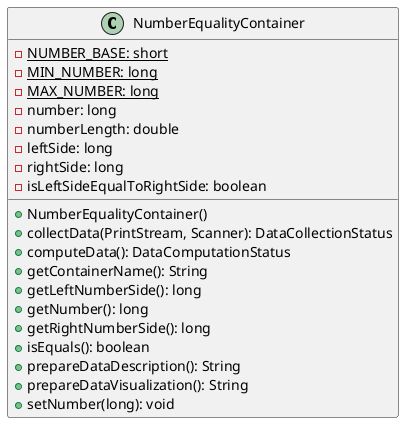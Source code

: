@startuml

    class NumberEqualityContainer {
        {static} -NUMBER_BASE: short
        {static} -MIN_NUMBER: long
        {static} -MAX_NUMBER: long
        -number: long
        -numberLength: double
        -leftSide: long
        -rightSide: long
        -isLeftSideEqualToRightSide: boolean
        +NumberEqualityContainer()
        +collectData(PrintStream, Scanner): DataCollectionStatus
        +computeData(): DataComputationStatus
        +getContainerName(): String
        +getLeftNumberSide(): long
        +getNumber(): long
        +getRightNumberSide(): long
        +isEquals(): boolean
        +prepareDataDescription(): String
        +prepareDataVisualization(): String
        +setNumber(long): void
    }

@enduml
